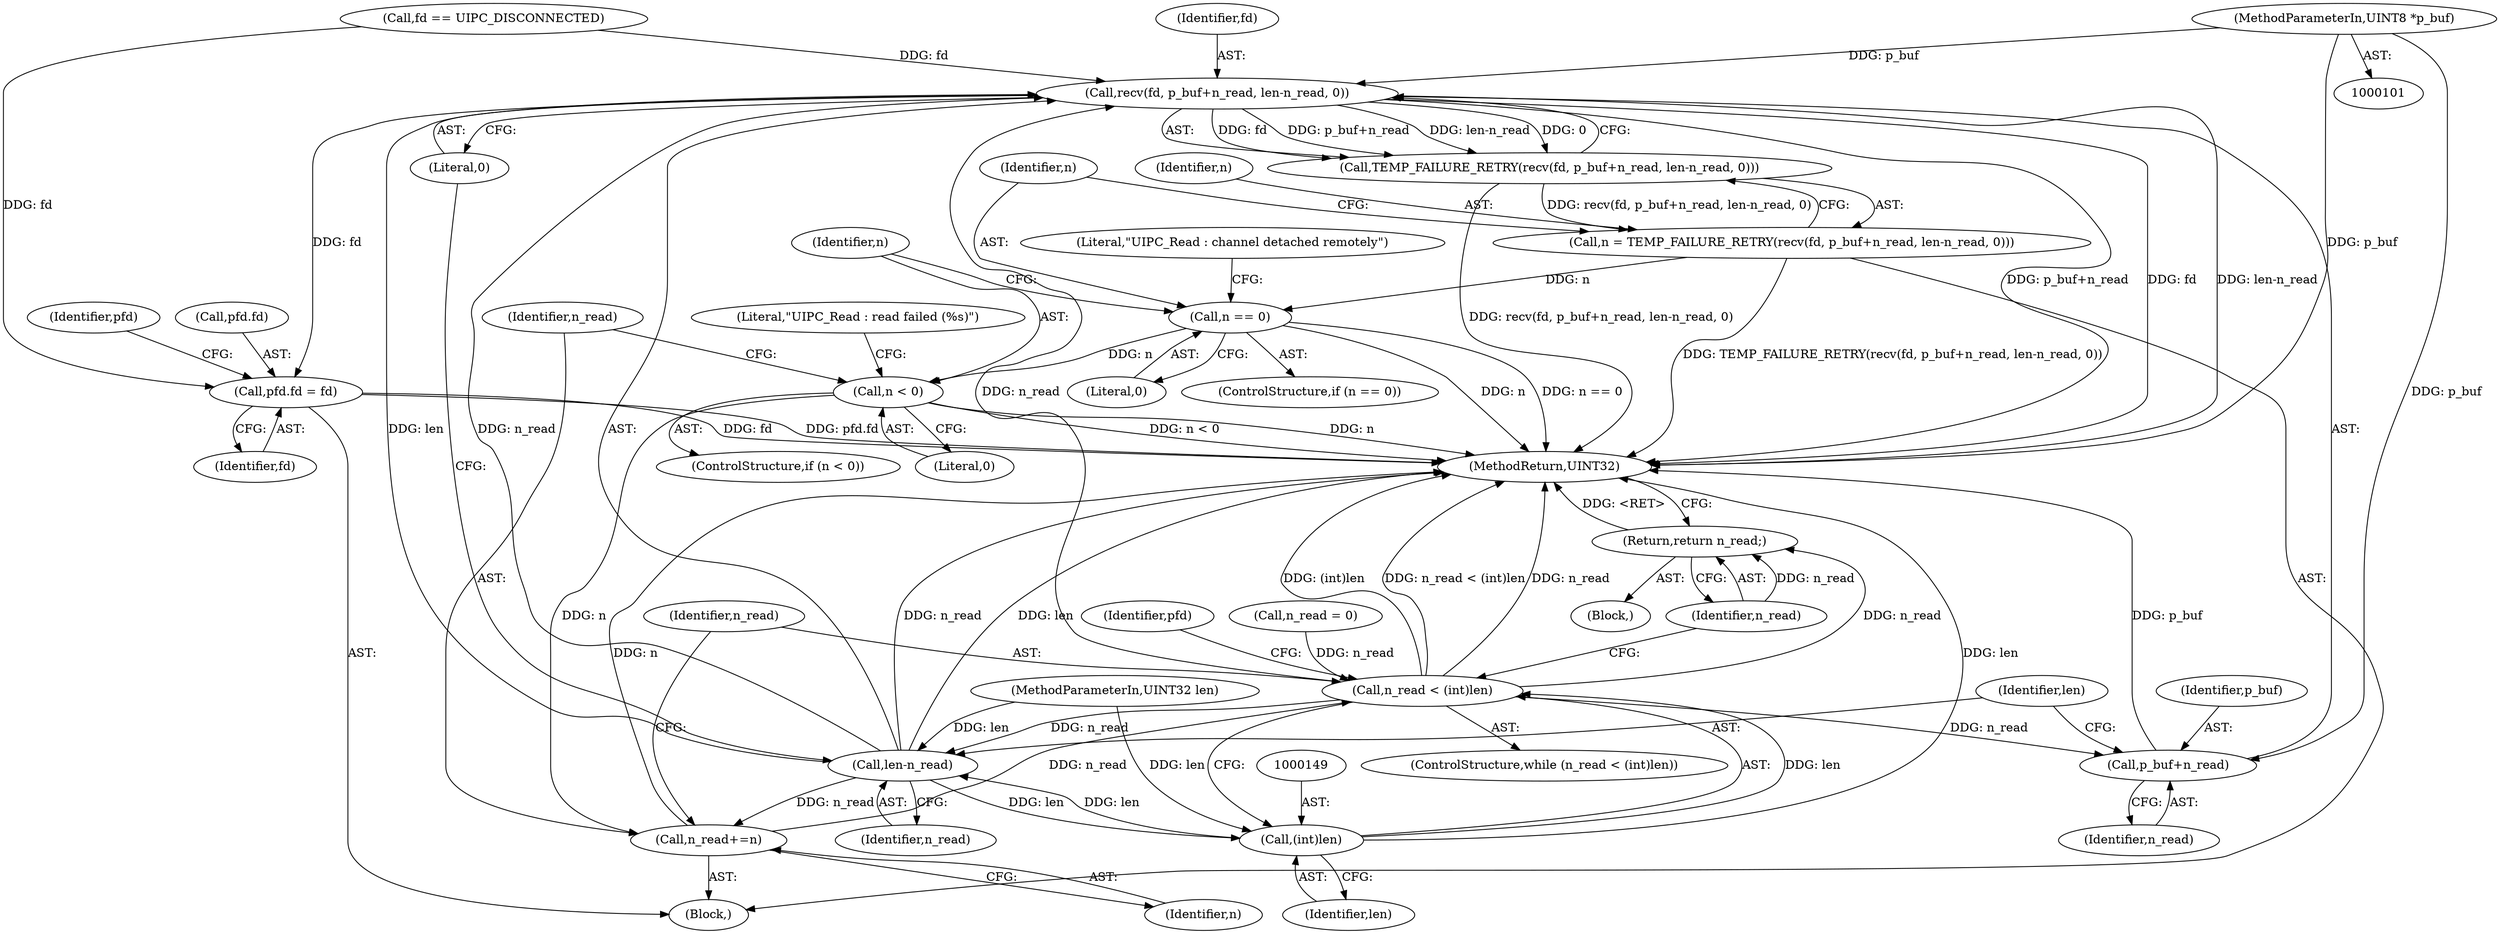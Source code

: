 digraph "0_Android_472271b153c5dc53c28beac55480a8d8434b2d5c_70@pointer" {
"1000104" [label="(MethodParameterIn,UINT8 *p_buf)"];
"1000210" [label="(Call,recv(fd, p_buf+n_read, len-n_read, 0))"];
"1000152" [label="(Call,pfd.fd = fd)"];
"1000209" [label="(Call,TEMP_FAILURE_RETRY(recv(fd, p_buf+n_read, len-n_read, 0)))"];
"1000207" [label="(Call,n = TEMP_FAILURE_RETRY(recv(fd, p_buf+n_read, len-n_read, 0)))"];
"1000220" [label="(Call,n == 0)"];
"1000233" [label="(Call,n < 0)"];
"1000243" [label="(Call,n_read+=n)"];
"1000146" [label="(Call,n_read < (int)len)"];
"1000212" [label="(Call,p_buf+n_read)"];
"1000215" [label="(Call,len-n_read)"];
"1000148" [label="(Call,(int)len)"];
"1000246" [label="(Return,return n_read;)"];
"1000153" [label="(Call,pfd.fd)"];
"1000238" [label="(Literal,\"UIPC_Read : read failed (%s)\")"];
"1000210" [label="(Call,recv(fd, p_buf+n_read, len-n_read, 0))"];
"1000146" [label="(Call,n_read < (int)len)"];
"1000148" [label="(Call,(int)len)"];
"1000159" [label="(Identifier,pfd)"];
"1000233" [label="(Call,n < 0)"];
"1000248" [label="(MethodReturn,UINT32)"];
"1000152" [label="(Call,pfd.fd = fd)"];
"1000244" [label="(Identifier,n_read)"];
"1000208" [label="(Identifier,n)"];
"1000216" [label="(Identifier,len)"];
"1000209" [label="(Call,TEMP_FAILURE_RETRY(recv(fd, p_buf+n_read, len-n_read, 0)))"];
"1000104" [label="(MethodParameterIn,UINT8 *p_buf)"];
"1000222" [label="(Literal,0)"];
"1000212" [label="(Call,p_buf+n_read)"];
"1000232" [label="(ControlStructure,if (n < 0))"];
"1000145" [label="(ControlStructure,while (n_read < (int)len))"];
"1000225" [label="(Literal,\"UIPC_Read : channel detached remotely\")"];
"1000214" [label="(Identifier,n_read)"];
"1000218" [label="(Literal,0)"];
"1000215" [label="(Call,len-n_read)"];
"1000151" [label="(Block,)"];
"1000234" [label="(Identifier,n)"];
"1000156" [label="(Identifier,fd)"];
"1000136" [label="(Call,fd == UIPC_DISCONNECTED)"];
"1000150" [label="(Identifier,len)"];
"1000243" [label="(Call,n_read+=n)"];
"1000217" [label="(Identifier,n_read)"];
"1000247" [label="(Identifier,n_read)"];
"1000219" [label="(ControlStructure,if (n == 0))"];
"1000235" [label="(Literal,0)"];
"1000220" [label="(Call,n == 0)"];
"1000105" [label="(MethodParameterIn,UINT32 len)"];
"1000106" [label="(Block,)"];
"1000211" [label="(Identifier,fd)"];
"1000221" [label="(Identifier,n)"];
"1000245" [label="(Identifier,n)"];
"1000154" [label="(Identifier,pfd)"];
"1000246" [label="(Return,return n_read;)"];
"1000213" [label="(Identifier,p_buf)"];
"1000109" [label="(Call,n_read = 0)"];
"1000147" [label="(Identifier,n_read)"];
"1000207" [label="(Call,n = TEMP_FAILURE_RETRY(recv(fd, p_buf+n_read, len-n_read, 0)))"];
"1000104" -> "1000101"  [label="AST: "];
"1000104" -> "1000248"  [label="DDG: p_buf"];
"1000104" -> "1000210"  [label="DDG: p_buf"];
"1000104" -> "1000212"  [label="DDG: p_buf"];
"1000210" -> "1000209"  [label="AST: "];
"1000210" -> "1000218"  [label="CFG: "];
"1000211" -> "1000210"  [label="AST: "];
"1000212" -> "1000210"  [label="AST: "];
"1000215" -> "1000210"  [label="AST: "];
"1000218" -> "1000210"  [label="AST: "];
"1000209" -> "1000210"  [label="CFG: "];
"1000210" -> "1000248"  [label="DDG: p_buf+n_read"];
"1000210" -> "1000248"  [label="DDG: fd"];
"1000210" -> "1000248"  [label="DDG: len-n_read"];
"1000210" -> "1000152"  [label="DDG: fd"];
"1000210" -> "1000209"  [label="DDG: fd"];
"1000210" -> "1000209"  [label="DDG: p_buf+n_read"];
"1000210" -> "1000209"  [label="DDG: len-n_read"];
"1000210" -> "1000209"  [label="DDG: 0"];
"1000136" -> "1000210"  [label="DDG: fd"];
"1000146" -> "1000210"  [label="DDG: n_read"];
"1000215" -> "1000210"  [label="DDG: len"];
"1000215" -> "1000210"  [label="DDG: n_read"];
"1000152" -> "1000151"  [label="AST: "];
"1000152" -> "1000156"  [label="CFG: "];
"1000153" -> "1000152"  [label="AST: "];
"1000156" -> "1000152"  [label="AST: "];
"1000159" -> "1000152"  [label="CFG: "];
"1000152" -> "1000248"  [label="DDG: pfd.fd"];
"1000152" -> "1000248"  [label="DDG: fd"];
"1000136" -> "1000152"  [label="DDG: fd"];
"1000209" -> "1000207"  [label="AST: "];
"1000207" -> "1000209"  [label="CFG: "];
"1000209" -> "1000248"  [label="DDG: recv(fd, p_buf+n_read, len-n_read, 0)"];
"1000209" -> "1000207"  [label="DDG: recv(fd, p_buf+n_read, len-n_read, 0)"];
"1000207" -> "1000151"  [label="AST: "];
"1000208" -> "1000207"  [label="AST: "];
"1000221" -> "1000207"  [label="CFG: "];
"1000207" -> "1000248"  [label="DDG: TEMP_FAILURE_RETRY(recv(fd, p_buf+n_read, len-n_read, 0))"];
"1000207" -> "1000220"  [label="DDG: n"];
"1000220" -> "1000219"  [label="AST: "];
"1000220" -> "1000222"  [label="CFG: "];
"1000221" -> "1000220"  [label="AST: "];
"1000222" -> "1000220"  [label="AST: "];
"1000225" -> "1000220"  [label="CFG: "];
"1000234" -> "1000220"  [label="CFG: "];
"1000220" -> "1000248"  [label="DDG: n"];
"1000220" -> "1000248"  [label="DDG: n == 0"];
"1000220" -> "1000233"  [label="DDG: n"];
"1000233" -> "1000232"  [label="AST: "];
"1000233" -> "1000235"  [label="CFG: "];
"1000234" -> "1000233"  [label="AST: "];
"1000235" -> "1000233"  [label="AST: "];
"1000238" -> "1000233"  [label="CFG: "];
"1000244" -> "1000233"  [label="CFG: "];
"1000233" -> "1000248"  [label="DDG: n < 0"];
"1000233" -> "1000248"  [label="DDG: n"];
"1000233" -> "1000243"  [label="DDG: n"];
"1000243" -> "1000151"  [label="AST: "];
"1000243" -> "1000245"  [label="CFG: "];
"1000244" -> "1000243"  [label="AST: "];
"1000245" -> "1000243"  [label="AST: "];
"1000147" -> "1000243"  [label="CFG: "];
"1000243" -> "1000248"  [label="DDG: n"];
"1000243" -> "1000146"  [label="DDG: n_read"];
"1000215" -> "1000243"  [label="DDG: n_read"];
"1000146" -> "1000145"  [label="AST: "];
"1000146" -> "1000148"  [label="CFG: "];
"1000147" -> "1000146"  [label="AST: "];
"1000148" -> "1000146"  [label="AST: "];
"1000154" -> "1000146"  [label="CFG: "];
"1000247" -> "1000146"  [label="CFG: "];
"1000146" -> "1000248"  [label="DDG: (int)len"];
"1000146" -> "1000248"  [label="DDG: n_read < (int)len"];
"1000146" -> "1000248"  [label="DDG: n_read"];
"1000109" -> "1000146"  [label="DDG: n_read"];
"1000148" -> "1000146"  [label="DDG: len"];
"1000146" -> "1000212"  [label="DDG: n_read"];
"1000146" -> "1000215"  [label="DDG: n_read"];
"1000146" -> "1000246"  [label="DDG: n_read"];
"1000212" -> "1000214"  [label="CFG: "];
"1000213" -> "1000212"  [label="AST: "];
"1000214" -> "1000212"  [label="AST: "];
"1000216" -> "1000212"  [label="CFG: "];
"1000212" -> "1000248"  [label="DDG: p_buf"];
"1000215" -> "1000217"  [label="CFG: "];
"1000216" -> "1000215"  [label="AST: "];
"1000217" -> "1000215"  [label="AST: "];
"1000218" -> "1000215"  [label="CFG: "];
"1000215" -> "1000248"  [label="DDG: len"];
"1000215" -> "1000248"  [label="DDG: n_read"];
"1000215" -> "1000148"  [label="DDG: len"];
"1000148" -> "1000215"  [label="DDG: len"];
"1000105" -> "1000215"  [label="DDG: len"];
"1000148" -> "1000150"  [label="CFG: "];
"1000149" -> "1000148"  [label="AST: "];
"1000150" -> "1000148"  [label="AST: "];
"1000148" -> "1000248"  [label="DDG: len"];
"1000105" -> "1000148"  [label="DDG: len"];
"1000246" -> "1000106"  [label="AST: "];
"1000246" -> "1000247"  [label="CFG: "];
"1000247" -> "1000246"  [label="AST: "];
"1000248" -> "1000246"  [label="CFG: "];
"1000246" -> "1000248"  [label="DDG: <RET>"];
"1000247" -> "1000246"  [label="DDG: n_read"];
}

